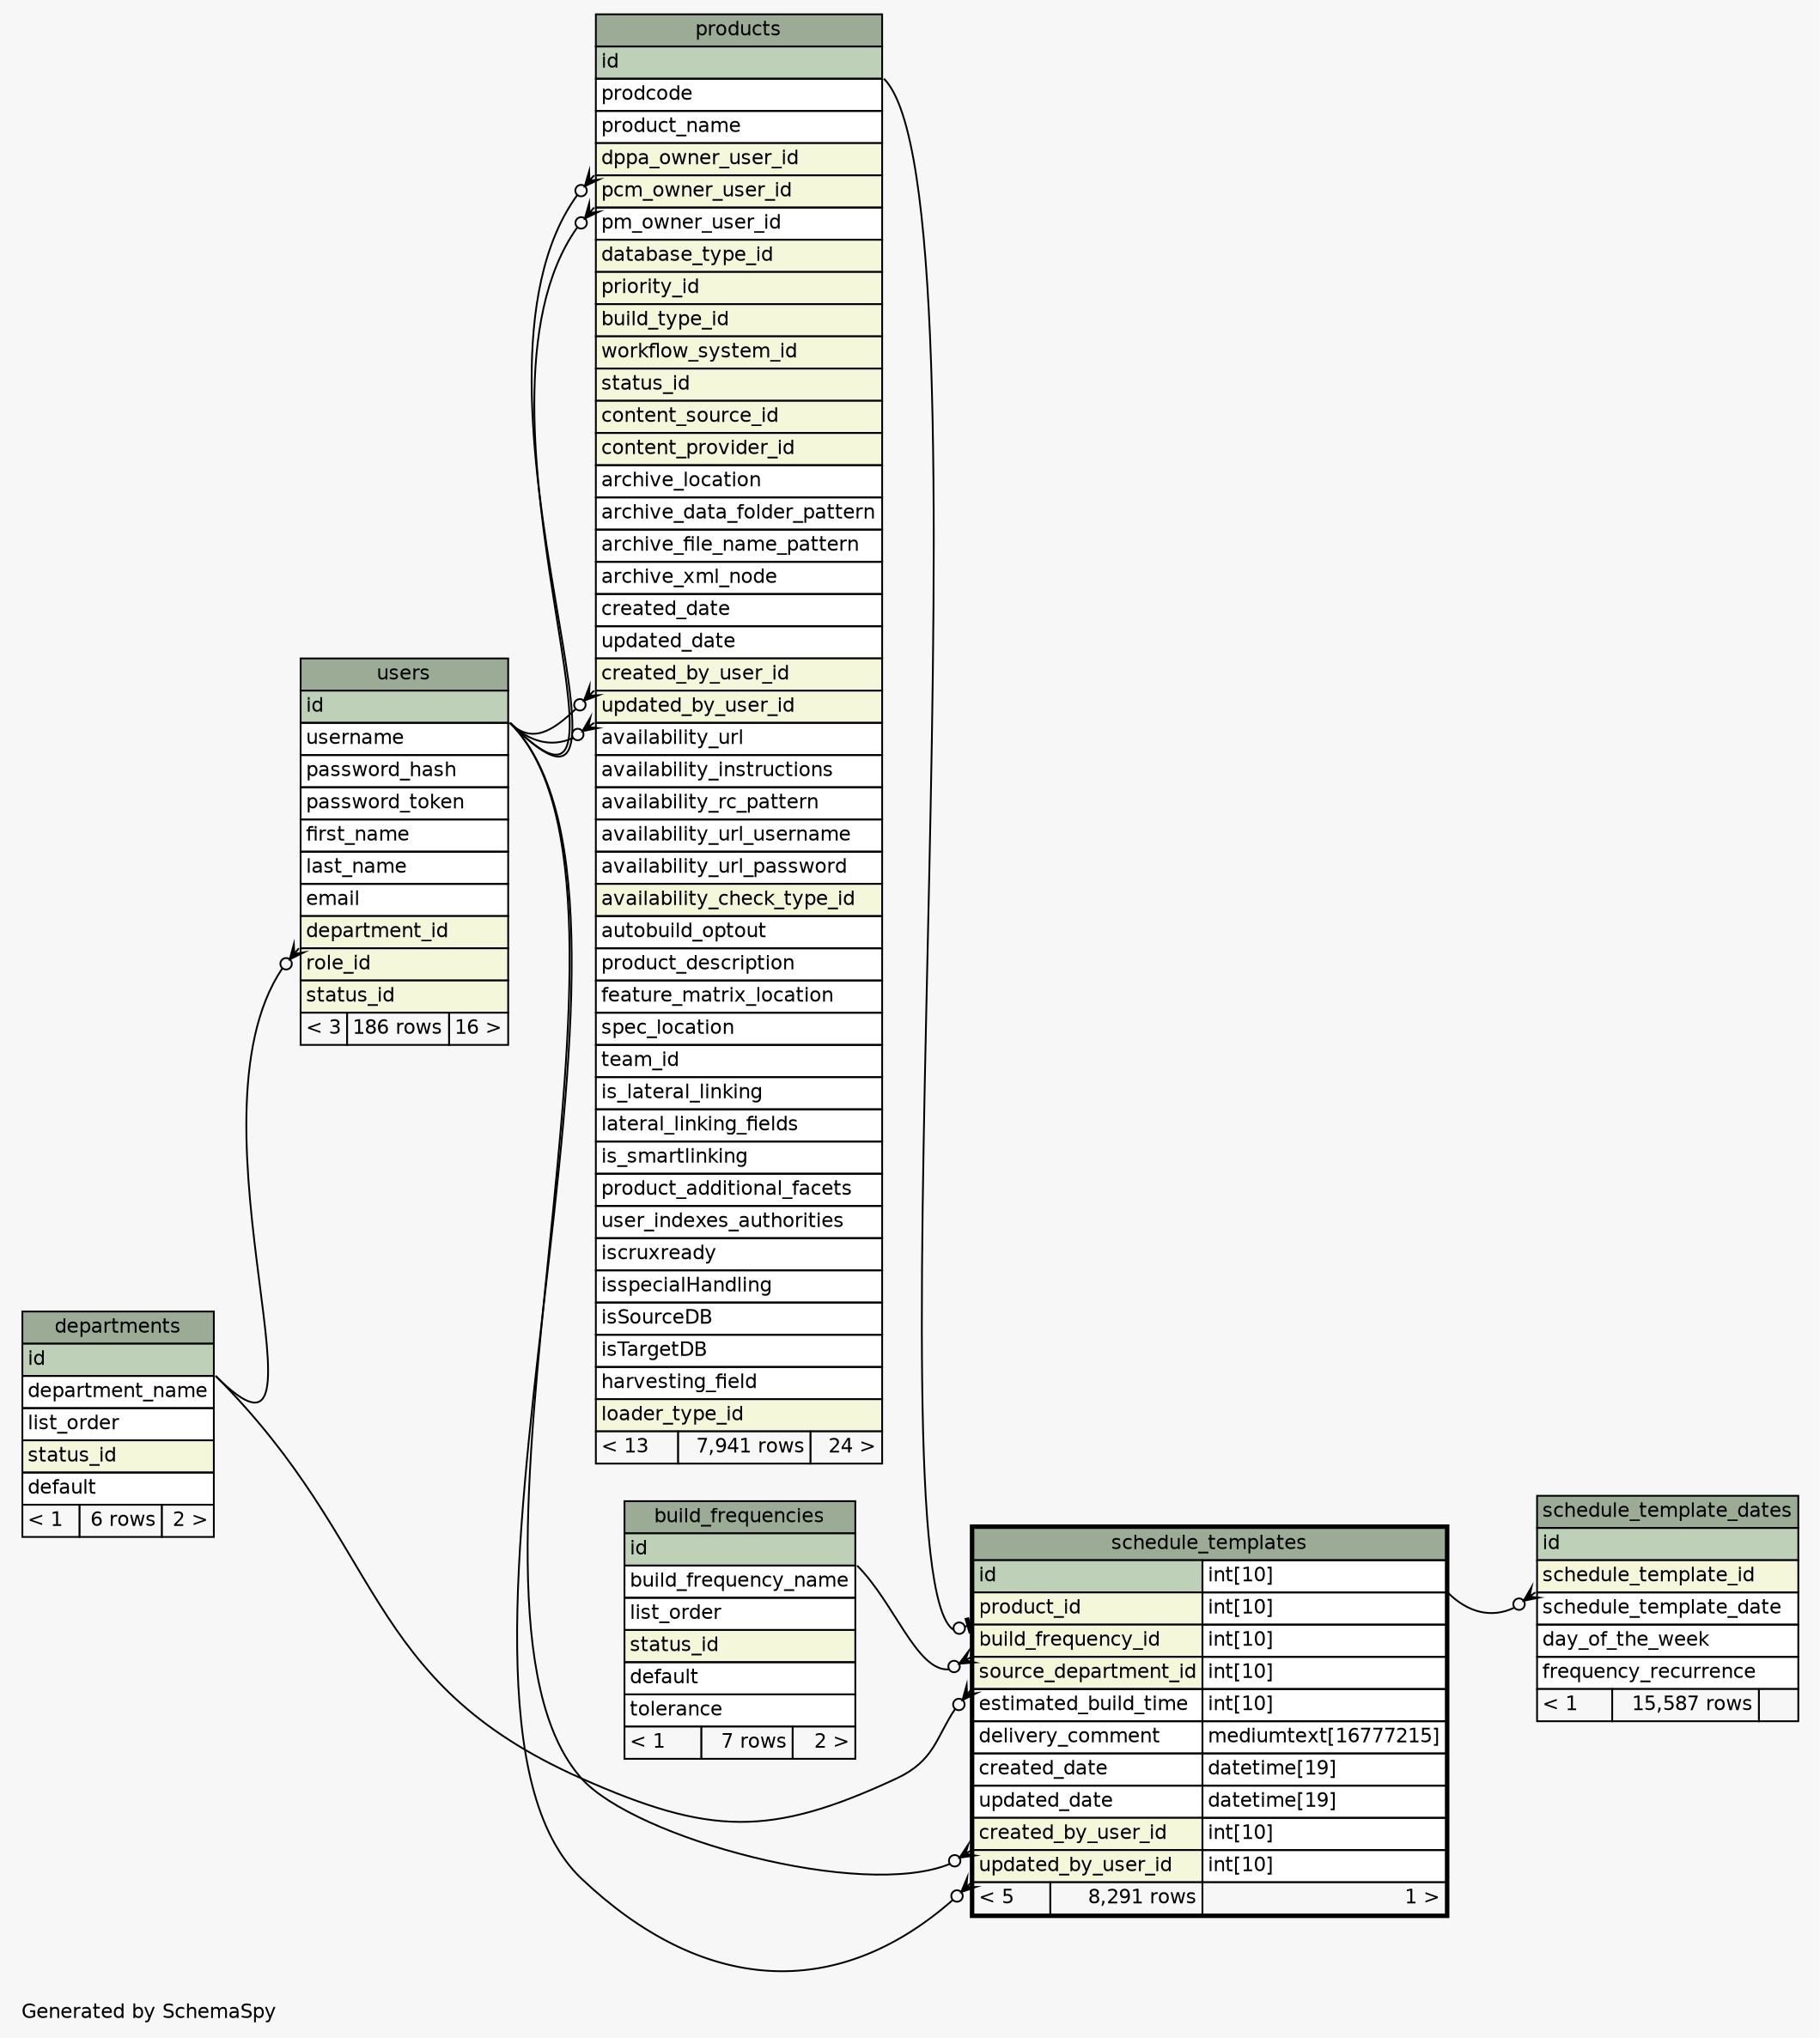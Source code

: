 // dot null on Windows 10 10.0
// SchemaSpy rev 590
digraph "oneDegreeRelationshipsDiagram" {
  graph [
    rankdir="RL"
    bgcolor="#f7f7f7"
    label="\nGenerated by SchemaSpy"
    labeljust="l"
    nodesep="0.18"
    ranksep="0.46"
    fontname="Helvetica"
    fontsize="11"
  ];
  node [
    fontname="Helvetica"
    fontsize="11"
    shape="plaintext"
  ];
  edge [
    arrowsize="0.8"
  ];
  "products":"created_by_user_id":sw -> "users":"id":se [arrowhead=none dir=back arrowtail=crowodot];
  "products":"dppa_owner_user_id":sw -> "users":"id":se [arrowhead=none dir=back arrowtail=crowodot];
  "products":"pcm_owner_user_id":sw -> "users":"id":se [arrowhead=none dir=back arrowtail=crowodot];
  "products":"updated_by_user_id":sw -> "users":"id":se [arrowhead=none dir=back arrowtail=crowodot];
  "schedule_template_dates":"schedule_template_id":sw -> "schedule_templates":"id.type":se [arrowhead=none dir=back arrowtail=crowodot];
  "schedule_templates":"build_frequency_id":sw -> "build_frequencies":"id":se [arrowhead=none dir=back arrowtail=crowodot];
  "schedule_templates":"created_by_user_id":sw -> "users":"id":se [arrowhead=none dir=back arrowtail=crowodot];
  "schedule_templates":"product_id":sw -> "products":"id":se [arrowhead=none dir=back arrowtail=teeodot];
  "schedule_templates":"source_department_id":sw -> "departments":"id":se [arrowhead=none dir=back arrowtail=crowodot];
  "schedule_templates":"updated_by_user_id":sw -> "users":"id":se [arrowhead=none dir=back arrowtail=crowodot];
  "users":"department_id":sw -> "departments":"id":se [arrowhead=none dir=back arrowtail=crowodot];
  "build_frequencies" [
    label=<
    <TABLE BORDER="0" CELLBORDER="1" CELLSPACING="0" BGCOLOR="#ffffff">
      <TR><TD COLSPAN="3" BGCOLOR="#9bab96" ALIGN="CENTER">build_frequencies</TD></TR>
      <TR><TD PORT="id" COLSPAN="3" BGCOLOR="#bed1b8" ALIGN="LEFT">id</TD></TR>
      <TR><TD PORT="build_frequency_name" COLSPAN="3" ALIGN="LEFT">build_frequency_name</TD></TR>
      <TR><TD PORT="list_order" COLSPAN="3" ALIGN="LEFT">list_order</TD></TR>
      <TR><TD PORT="status_id" COLSPAN="3" BGCOLOR="#f4f7da" ALIGN="LEFT">status_id</TD></TR>
      <TR><TD PORT="default" COLSPAN="3" ALIGN="LEFT">default</TD></TR>
      <TR><TD PORT="tolerance" COLSPAN="3" ALIGN="LEFT">tolerance</TD></TR>
      <TR><TD ALIGN="LEFT" BGCOLOR="#f7f7f7">&lt; 1</TD><TD ALIGN="RIGHT" BGCOLOR="#f7f7f7">7 rows</TD><TD ALIGN="RIGHT" BGCOLOR="#f7f7f7">2 &gt;</TD></TR>
    </TABLE>>
    URL="build_frequencies.html"
    tooltip="build_frequencies"
  ];
  "departments" [
    label=<
    <TABLE BORDER="0" CELLBORDER="1" CELLSPACING="0" BGCOLOR="#ffffff">
      <TR><TD COLSPAN="3" BGCOLOR="#9bab96" ALIGN="CENTER">departments</TD></TR>
      <TR><TD PORT="id" COLSPAN="3" BGCOLOR="#bed1b8" ALIGN="LEFT">id</TD></TR>
      <TR><TD PORT="department_name" COLSPAN="3" ALIGN="LEFT">department_name</TD></TR>
      <TR><TD PORT="list_order" COLSPAN="3" ALIGN="LEFT">list_order</TD></TR>
      <TR><TD PORT="status_id" COLSPAN="3" BGCOLOR="#f4f7da" ALIGN="LEFT">status_id</TD></TR>
      <TR><TD PORT="default" COLSPAN="3" ALIGN="LEFT">default</TD></TR>
      <TR><TD ALIGN="LEFT" BGCOLOR="#f7f7f7">&lt; 1</TD><TD ALIGN="RIGHT" BGCOLOR="#f7f7f7">6 rows</TD><TD ALIGN="RIGHT" BGCOLOR="#f7f7f7">2 &gt;</TD></TR>
    </TABLE>>
    URL="departments.html"
    tooltip="departments"
  ];
  "products" [
    label=<
    <TABLE BORDER="0" CELLBORDER="1" CELLSPACING="0" BGCOLOR="#ffffff">
      <TR><TD COLSPAN="3" BGCOLOR="#9bab96" ALIGN="CENTER">products</TD></TR>
      <TR><TD PORT="id" COLSPAN="3" BGCOLOR="#bed1b8" ALIGN="LEFT">id</TD></TR>
      <TR><TD PORT="prodcode" COLSPAN="3" ALIGN="LEFT">prodcode</TD></TR>
      <TR><TD PORT="product_name" COLSPAN="3" ALIGN="LEFT">product_name</TD></TR>
      <TR><TD PORT="dppa_owner_user_id" COLSPAN="3" BGCOLOR="#f4f7da" ALIGN="LEFT">dppa_owner_user_id</TD></TR>
      <TR><TD PORT="pcm_owner_user_id" COLSPAN="3" BGCOLOR="#f4f7da" ALIGN="LEFT">pcm_owner_user_id</TD></TR>
      <TR><TD PORT="pm_owner_user_id" COLSPAN="3" ALIGN="LEFT">pm_owner_user_id</TD></TR>
      <TR><TD PORT="database_type_id" COLSPAN="3" BGCOLOR="#f4f7da" ALIGN="LEFT">database_type_id</TD></TR>
      <TR><TD PORT="priority_id" COLSPAN="3" BGCOLOR="#f4f7da" ALIGN="LEFT">priority_id</TD></TR>
      <TR><TD PORT="build_type_id" COLSPAN="3" BGCOLOR="#f4f7da" ALIGN="LEFT">build_type_id</TD></TR>
      <TR><TD PORT="workflow_system_id" COLSPAN="3" BGCOLOR="#f4f7da" ALIGN="LEFT">workflow_system_id</TD></TR>
      <TR><TD PORT="status_id" COLSPAN="3" BGCOLOR="#f4f7da" ALIGN="LEFT">status_id</TD></TR>
      <TR><TD PORT="content_source_id" COLSPAN="3" BGCOLOR="#f4f7da" ALIGN="LEFT">content_source_id</TD></TR>
      <TR><TD PORT="content_provider_id" COLSPAN="3" BGCOLOR="#f4f7da" ALIGN="LEFT">content_provider_id</TD></TR>
      <TR><TD PORT="archive_location" COLSPAN="3" ALIGN="LEFT">archive_location</TD></TR>
      <TR><TD PORT="archive_data_folder_pattern" COLSPAN="3" ALIGN="LEFT">archive_data_folder_pattern</TD></TR>
      <TR><TD PORT="archive_file_name_pattern" COLSPAN="3" ALIGN="LEFT">archive_file_name_pattern</TD></TR>
      <TR><TD PORT="archive_xml_node" COLSPAN="3" ALIGN="LEFT">archive_xml_node</TD></TR>
      <TR><TD PORT="created_date" COLSPAN="3" ALIGN="LEFT">created_date</TD></TR>
      <TR><TD PORT="updated_date" COLSPAN="3" ALIGN="LEFT">updated_date</TD></TR>
      <TR><TD PORT="created_by_user_id" COLSPAN="3" BGCOLOR="#f4f7da" ALIGN="LEFT">created_by_user_id</TD></TR>
      <TR><TD PORT="updated_by_user_id" COLSPAN="3" BGCOLOR="#f4f7da" ALIGN="LEFT">updated_by_user_id</TD></TR>
      <TR><TD PORT="availability_url" COLSPAN="3" ALIGN="LEFT">availability_url</TD></TR>
      <TR><TD PORT="availability_instructions" COLSPAN="3" ALIGN="LEFT">availability_instructions</TD></TR>
      <TR><TD PORT="availability_rc_pattern" COLSPAN="3" ALIGN="LEFT">availability_rc_pattern</TD></TR>
      <TR><TD PORT="availability_url_username" COLSPAN="3" ALIGN="LEFT">availability_url_username</TD></TR>
      <TR><TD PORT="availability_url_password" COLSPAN="3" ALIGN="LEFT">availability_url_password</TD></TR>
      <TR><TD PORT="availability_check_type_id" COLSPAN="3" BGCOLOR="#f4f7da" ALIGN="LEFT">availability_check_type_id</TD></TR>
      <TR><TD PORT="autobuild_optout" COLSPAN="3" ALIGN="LEFT">autobuild_optout</TD></TR>
      <TR><TD PORT="product_description" COLSPAN="3" ALIGN="LEFT">product_description</TD></TR>
      <TR><TD PORT="feature_matrix_location" COLSPAN="3" ALIGN="LEFT">feature_matrix_location</TD></TR>
      <TR><TD PORT="spec_location" COLSPAN="3" ALIGN="LEFT">spec_location</TD></TR>
      <TR><TD PORT="team_id" COLSPAN="3" ALIGN="LEFT">team_id</TD></TR>
      <TR><TD PORT="is_lateral_linking" COLSPAN="3" ALIGN="LEFT">is_lateral_linking</TD></TR>
      <TR><TD PORT="lateral_linking_fields" COLSPAN="3" ALIGN="LEFT">lateral_linking_fields</TD></TR>
      <TR><TD PORT="is_smartlinking" COLSPAN="3" ALIGN="LEFT">is_smartlinking</TD></TR>
      <TR><TD PORT="product_additional_facets" COLSPAN="3" ALIGN="LEFT">product_additional_facets</TD></TR>
      <TR><TD PORT="user_indexes_authorities" COLSPAN="3" ALIGN="LEFT">user_indexes_authorities</TD></TR>
      <TR><TD PORT="iscruxready" COLSPAN="3" ALIGN="LEFT">iscruxready</TD></TR>
      <TR><TD PORT="isspecialHandling" COLSPAN="3" ALIGN="LEFT">isspecialHandling</TD></TR>
      <TR><TD PORT="isSourceDB" COLSPAN="3" ALIGN="LEFT">isSourceDB</TD></TR>
      <TR><TD PORT="isTargetDB" COLSPAN="3" ALIGN="LEFT">isTargetDB</TD></TR>
      <TR><TD PORT="harvesting_field" COLSPAN="3" ALIGN="LEFT">harvesting_field</TD></TR>
      <TR><TD PORT="loader_type_id" COLSPAN="3" BGCOLOR="#f4f7da" ALIGN="LEFT">loader_type_id</TD></TR>
      <TR><TD ALIGN="LEFT" BGCOLOR="#f7f7f7">&lt; 13</TD><TD ALIGN="RIGHT" BGCOLOR="#f7f7f7">7,941 rows</TD><TD ALIGN="RIGHT" BGCOLOR="#f7f7f7">24 &gt;</TD></TR>
    </TABLE>>
    URL="products.html"
    tooltip="products"
  ];
  "schedule_template_dates" [
    label=<
    <TABLE BORDER="0" CELLBORDER="1" CELLSPACING="0" BGCOLOR="#ffffff">
      <TR><TD COLSPAN="3" BGCOLOR="#9bab96" ALIGN="CENTER">schedule_template_dates</TD></TR>
      <TR><TD PORT="id" COLSPAN="3" BGCOLOR="#bed1b8" ALIGN="LEFT">id</TD></TR>
      <TR><TD PORT="schedule_template_id" COLSPAN="3" BGCOLOR="#f4f7da" ALIGN="LEFT">schedule_template_id</TD></TR>
      <TR><TD PORT="schedule_template_date" COLSPAN="3" ALIGN="LEFT">schedule_template_date</TD></TR>
      <TR><TD PORT="day_of_the_week" COLSPAN="3" ALIGN="LEFT">day_of_the_week</TD></TR>
      <TR><TD PORT="frequency_recurrence" COLSPAN="3" ALIGN="LEFT">frequency_recurrence</TD></TR>
      <TR><TD ALIGN="LEFT" BGCOLOR="#f7f7f7">&lt; 1</TD><TD ALIGN="RIGHT" BGCOLOR="#f7f7f7">15,587 rows</TD><TD ALIGN="RIGHT" BGCOLOR="#f7f7f7">  </TD></TR>
    </TABLE>>
    URL="schedule_template_dates.html"
    tooltip="schedule_template_dates"
  ];
  "schedule_templates" [
    label=<
    <TABLE BORDER="2" CELLBORDER="1" CELLSPACING="0" BGCOLOR="#ffffff">
      <TR><TD COLSPAN="3" BGCOLOR="#9bab96" ALIGN="CENTER">schedule_templates</TD></TR>
      <TR><TD PORT="id" COLSPAN="2" BGCOLOR="#bed1b8" ALIGN="LEFT">id</TD><TD PORT="id.type" ALIGN="LEFT">int[10]</TD></TR>
      <TR><TD PORT="product_id" COLSPAN="2" BGCOLOR="#f4f7da" ALIGN="LEFT">product_id</TD><TD PORT="product_id.type" ALIGN="LEFT">int[10]</TD></TR>
      <TR><TD PORT="build_frequency_id" COLSPAN="2" BGCOLOR="#f4f7da" ALIGN="LEFT">build_frequency_id</TD><TD PORT="build_frequency_id.type" ALIGN="LEFT">int[10]</TD></TR>
      <TR><TD PORT="source_department_id" COLSPAN="2" BGCOLOR="#f4f7da" ALIGN="LEFT">source_department_id</TD><TD PORT="source_department_id.type" ALIGN="LEFT">int[10]</TD></TR>
      <TR><TD PORT="estimated_build_time" COLSPAN="2" ALIGN="LEFT">estimated_build_time</TD><TD PORT="estimated_build_time.type" ALIGN="LEFT">int[10]</TD></TR>
      <TR><TD PORT="delivery_comment" COLSPAN="2" ALIGN="LEFT">delivery_comment</TD><TD PORT="delivery_comment.type" ALIGN="LEFT">mediumtext[16777215]</TD></TR>
      <TR><TD PORT="created_date" COLSPAN="2" ALIGN="LEFT">created_date</TD><TD PORT="created_date.type" ALIGN="LEFT">datetime[19]</TD></TR>
      <TR><TD PORT="updated_date" COLSPAN="2" ALIGN="LEFT">updated_date</TD><TD PORT="updated_date.type" ALIGN="LEFT">datetime[19]</TD></TR>
      <TR><TD PORT="created_by_user_id" COLSPAN="2" BGCOLOR="#f4f7da" ALIGN="LEFT">created_by_user_id</TD><TD PORT="created_by_user_id.type" ALIGN="LEFT">int[10]</TD></TR>
      <TR><TD PORT="updated_by_user_id" COLSPAN="2" BGCOLOR="#f4f7da" ALIGN="LEFT">updated_by_user_id</TD><TD PORT="updated_by_user_id.type" ALIGN="LEFT">int[10]</TD></TR>
      <TR><TD ALIGN="LEFT" BGCOLOR="#f7f7f7">&lt; 5</TD><TD ALIGN="RIGHT" BGCOLOR="#f7f7f7">8,291 rows</TD><TD ALIGN="RIGHT" BGCOLOR="#f7f7f7">1 &gt;</TD></TR>
    </TABLE>>
    URL="schedule_templates.html"
    tooltip="schedule_templates"
  ];
  "users" [
    label=<
    <TABLE BORDER="0" CELLBORDER="1" CELLSPACING="0" BGCOLOR="#ffffff">
      <TR><TD COLSPAN="3" BGCOLOR="#9bab96" ALIGN="CENTER">users</TD></TR>
      <TR><TD PORT="id" COLSPAN="3" BGCOLOR="#bed1b8" ALIGN="LEFT">id</TD></TR>
      <TR><TD PORT="username" COLSPAN="3" ALIGN="LEFT">username</TD></TR>
      <TR><TD PORT="password_hash" COLSPAN="3" ALIGN="LEFT">password_hash</TD></TR>
      <TR><TD PORT="password_token" COLSPAN="3" ALIGN="LEFT">password_token</TD></TR>
      <TR><TD PORT="first_name" COLSPAN="3" ALIGN="LEFT">first_name</TD></TR>
      <TR><TD PORT="last_name" COLSPAN="3" ALIGN="LEFT">last_name</TD></TR>
      <TR><TD PORT="email" COLSPAN="3" ALIGN="LEFT">email</TD></TR>
      <TR><TD PORT="department_id" COLSPAN="3" BGCOLOR="#f4f7da" ALIGN="LEFT">department_id</TD></TR>
      <TR><TD PORT="role_id" COLSPAN="3" BGCOLOR="#f4f7da" ALIGN="LEFT">role_id</TD></TR>
      <TR><TD PORT="status_id" COLSPAN="3" BGCOLOR="#f4f7da" ALIGN="LEFT">status_id</TD></TR>
      <TR><TD ALIGN="LEFT" BGCOLOR="#f7f7f7">&lt; 3</TD><TD ALIGN="RIGHT" BGCOLOR="#f7f7f7">186 rows</TD><TD ALIGN="RIGHT" BGCOLOR="#f7f7f7">16 &gt;</TD></TR>
    </TABLE>>
    URL="users.html"
    tooltip="users"
  ];
}
